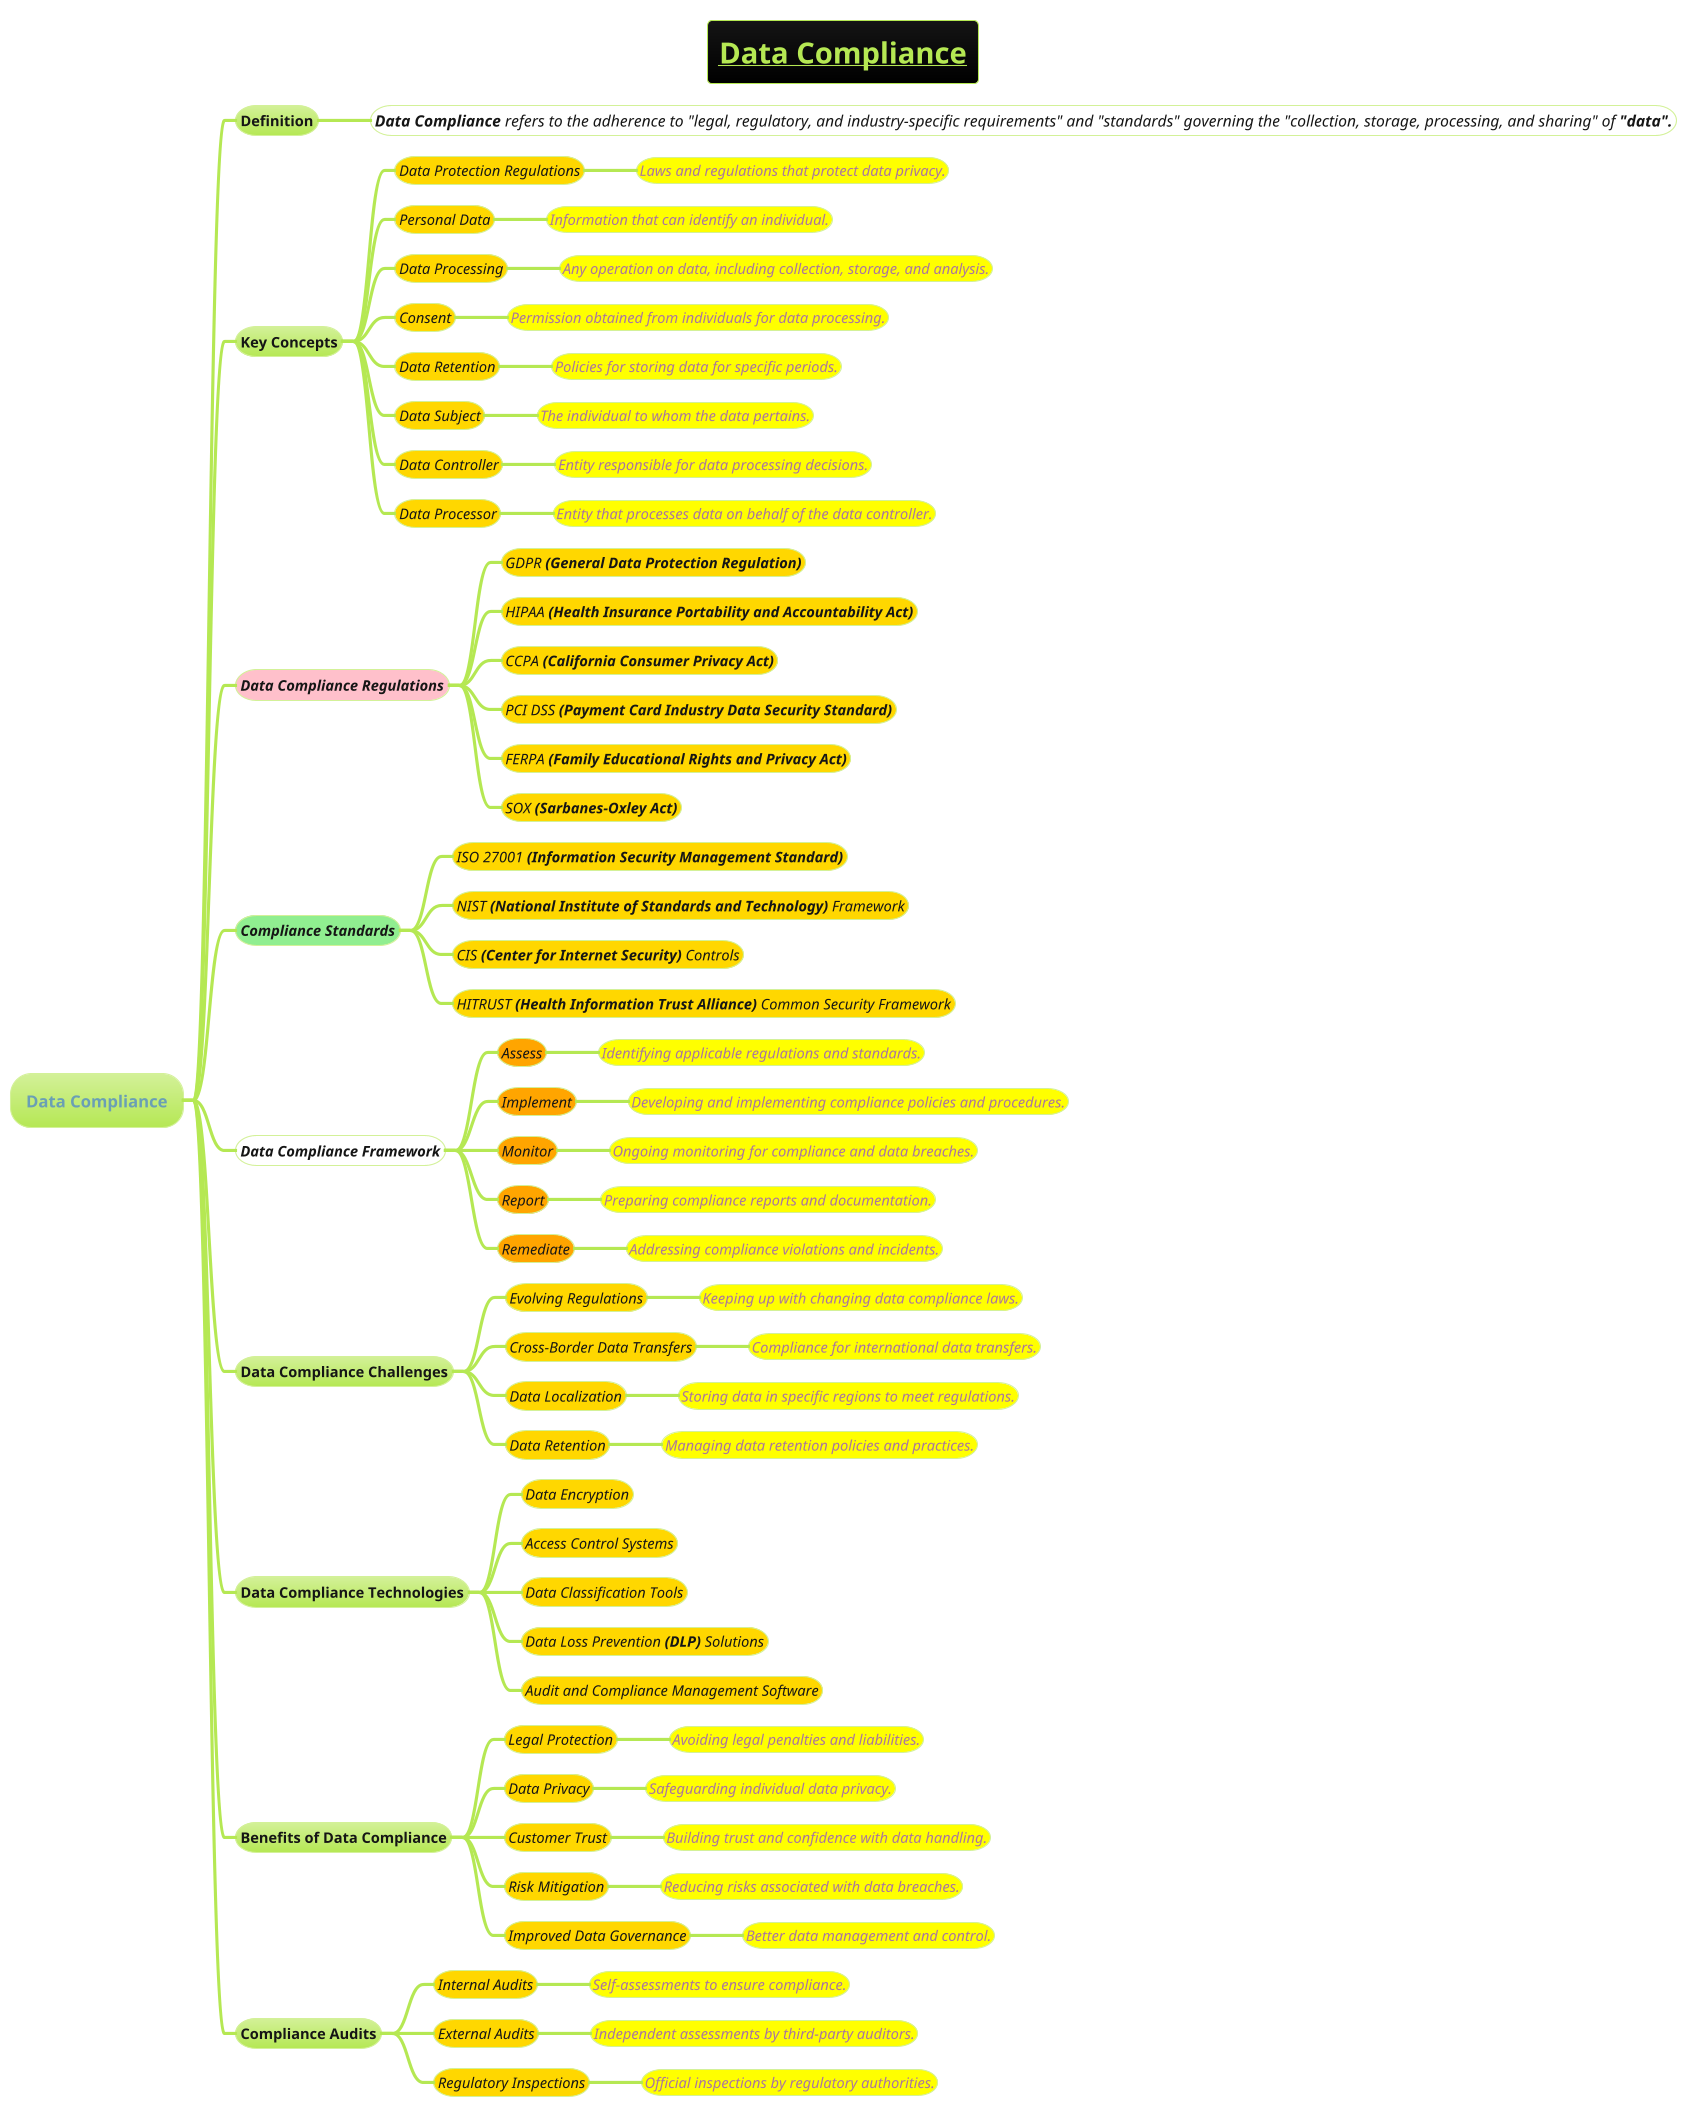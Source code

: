 @startmindmap
title =__Data Compliance__
!theme hacker



* Data Compliance
** Definition
***[#white] ====<size:15>**Data Compliance** refers to the adherence to "legal, regulatory, and industry-specific requirements" and "standards" governing the "collection, storage, processing, and sharing" of **"data".**

** Key Concepts
***[#gold] ====<size:14>Data Protection Regulations
****[#yellow] ====<size:14>Laws and regulations that protect data privacy.
***[#gold] ====<size:14>Personal Data
****[#yellow] ====<size:14>Information that can identify an individual.
***[#gold] ====<size:14>Data Processing
****[#yellow] ====<size:14>Any operation on data, including collection, storage, and analysis.
***[#gold] ====<size:14>Consent
****[#yellow] ====<size:14>Permission obtained from individuals for data processing.
***[#gold] ====<size:14>Data Retention
****[#yellow] ====<size:14>Policies for storing data for specific periods.
***[#gold] ====<size:14>Data Subject
****[#yellow] ====<size:14>The individual to whom the data pertains.
***[#gold] ====<size:14>Data Controller
****[#yellow] ====<size:14>Entity responsible for data processing decisions.
***[#gold] ====<size:14>Data Processor
****[#yellow] ====<size:14>Entity that processes data on behalf of the data controller.

**[#pink] ==== Data Compliance Regulations
***[#gold] ====<size:14>GDPR **(General Data Protection Regulation)**
***[#gold] ====<size:14>HIPAA **(Health Insurance Portability and Accountability Act)**
***[#gold] ====<size:14>CCPA **(California Consumer Privacy Act)**
***[#gold] ====<size:14>PCI DSS **(Payment Card Industry Data Security Standard)**
***[#gold] ====<size:14>FERPA **(Family Educational Rights and Privacy Act)**
***[#gold] ====<size:14>SOX **(Sarbanes-Oxley Act)**

**[#lightgreen] ====Compliance Standards
***[#gold] ====<size:14>ISO 27001 **(Information Security Management Standard)**
***[#gold] ====<size:14>NIST **(National Institute of Standards and Technology)** Framework
***[#gold] ====<size:14>CIS **(Center for Internet Security)** Controls
***[#gold] ====<size:14>HITRUST **(Health Information Trust Alliance)** Common Security Framework

**[#white] ====Data Compliance Framework
***[#orange] ====<size:14>Assess
****[#yellow] ====<size:14>Identifying applicable regulations and standards.
***[#orange] ====<size:14>Implement
****[#yellow] ====<size:14>Developing and implementing compliance policies and procedures.
***[#orange] ====<size:14>Monitor
****[#yellow] ====<size:14>Ongoing monitoring for compliance and data breaches.
***[#orange] ====<size:14>Report
****[#yellow] ====<size:14>Preparing compliance reports and documentation.
***[#orange] ====<size:14>Remediate
****[#yellow] ====<size:14>Addressing compliance violations and incidents.

** Data Compliance Challenges
***[#gold] ====<size:14>Evolving Regulations
****[#yellow] ====<size:14>Keeping up with changing data compliance laws.
***[#gold] ====<size:14>Cross-Border Data Transfers
****[#yellow] ====<size:14>Compliance for international data transfers.
***[#gold] ====<size:14>Data Localization
****[#yellow] ====<size:14>Storing data in specific regions to meet regulations.
***[#gold] ====<size:14>Data Retention
****[#yellow] ====<size:14>Managing data retention policies and practices.

** Data Compliance Technologies
***[#gold] ====<size:14>Data Encryption
***[#gold] ====<size:14>Access Control Systems
***[#gold] ====<size:14>Data Classification Tools
***[#gold] ====<size:14>Data Loss Prevention **(DLP)** Solutions
***[#gold] ====<size:14>Audit and Compliance Management Software

** Benefits of Data Compliance
***[#gold] ====<size:14>Legal Protection
****[#yellow] ====<size:14>Avoiding legal penalties and liabilities.
***[#gold] ====<size:14>Data Privacy
****[#yellow] ====<size:14>Safeguarding individual data privacy.
***[#gold] ====<size:14>Customer Trust
****[#yellow] ====<size:14>Building trust and confidence with data handling.
***[#gold] ====<size:14>Risk Mitigation
****[#yellow] ====<size:14>Reducing risks associated with data breaches.
***[#gold] ====<size:14>Improved Data Governance
****[#yellow] ====<size:14>Better data management and control.

** Compliance Audits
***[#gold] ====<size:14>Internal Audits
****[#yellow] ====<size:14>Self-assessments to ensure compliance.
***[#gold] ====<size:14>External Audits
****[#yellow] ====<size:14>Independent assessments by third-party auditors.
***[#gold] ====<size:14>Regulatory Inspections
****[#yellow] ====<size:14>Official inspections by regulatory authorities.

@endmindmap
